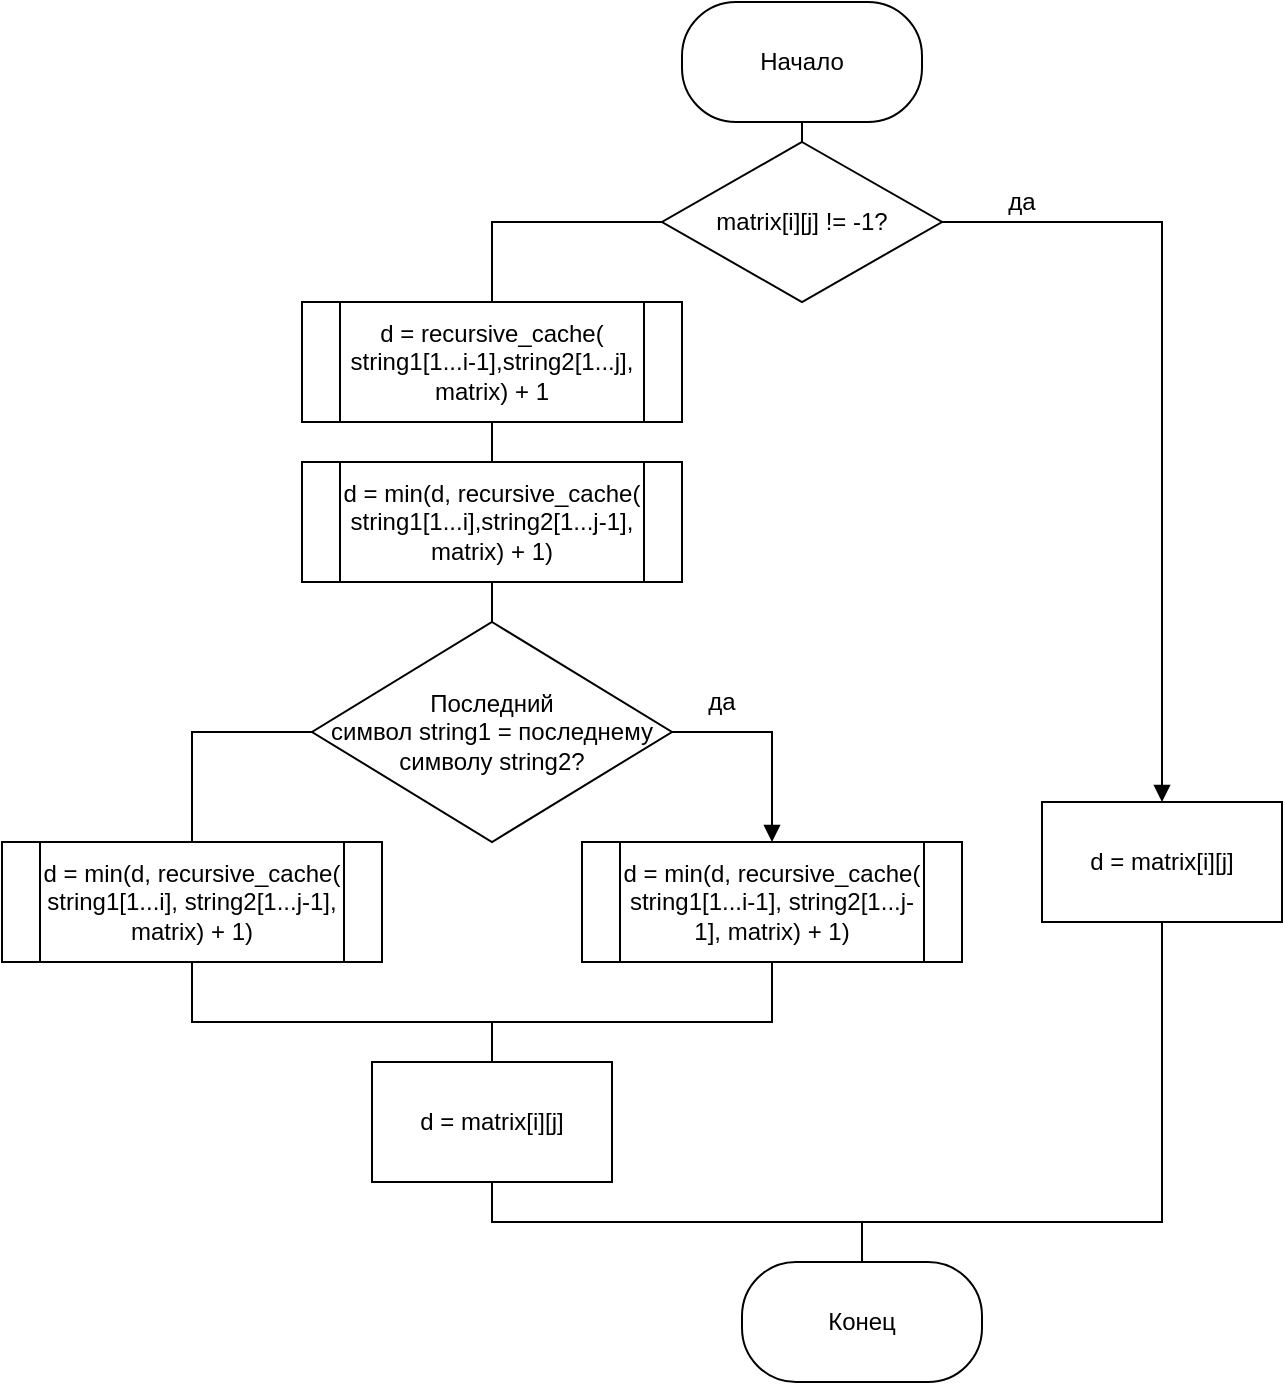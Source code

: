 <mxfile version="15.4.0" type="device"><diagram id="e0RKBa-XgbyKDgTmlmEz" name="Страница 1"><mxGraphModel dx="768" dy="474" grid="1" gridSize="10" guides="1" tooltips="1" connect="1" arrows="1" fold="1" page="1" pageScale="1" pageWidth="827" pageHeight="1169" math="0" shadow="0"><root><mxCell id="0"/><mxCell id="1" parent="0"/><mxCell id="NCy81QL5KHcNpbtwUINV-7" value="" style="edgeStyle=orthogonalEdgeStyle;rounded=0;orthogonalLoop=1;jettySize=auto;html=1;endArrow=none;endFill=0;" parent="1" source="NCy81QL5KHcNpbtwUINV-1" target="NCy81QL5KHcNpbtwUINV-4" edge="1"><mxGeometry relative="1" as="geometry"/></mxCell><mxCell id="NCy81QL5KHcNpbtwUINV-1" value="Начало" style="rounded=1;whiteSpace=wrap;html=1;arcSize=45;" parent="1" vertex="1"><mxGeometry x="360" y="40" width="120" height="60" as="geometry"/></mxCell><mxCell id="NCy81QL5KHcNpbtwUINV-3" value="Конец" style="rounded=1;whiteSpace=wrap;html=1;arcSize=45;" parent="1" vertex="1"><mxGeometry x="390" y="670" width="120" height="60" as="geometry"/></mxCell><mxCell id="NCy81QL5KHcNpbtwUINV-8" style="edgeStyle=orthogonalEdgeStyle;rounded=0;orthogonalLoop=1;jettySize=auto;html=1;exitX=0;exitY=0.5;exitDx=0;exitDy=0;entryX=0.5;entryY=0;entryDx=0;entryDy=0;endArrow=none;endFill=0;" parent="1" source="NCy81QL5KHcNpbtwUINV-4" target="NCy81QL5KHcNpbtwUINV-17" edge="1"><mxGeometry relative="1" as="geometry"><mxPoint x="280" y="190" as="targetPoint"/></mxGeometry></mxCell><mxCell id="NCy81QL5KHcNpbtwUINV-10" style="edgeStyle=orthogonalEdgeStyle;rounded=0;orthogonalLoop=1;jettySize=auto;html=1;exitX=1;exitY=0.5;exitDx=0;exitDy=0;entryX=0.5;entryY=0;entryDx=0;entryDy=0;endArrow=block;endFill=1;" parent="1" source="NCy81QL5KHcNpbtwUINV-4" target="NCy81QL5KHcNpbtwUINV-9" edge="1"><mxGeometry relative="1" as="geometry"/></mxCell><mxCell id="NCy81QL5KHcNpbtwUINV-4" value="matrix[i][j] != -1?" style="rhombus;whiteSpace=wrap;html=1;rounded=0;" parent="1" vertex="1"><mxGeometry x="350" y="110" width="140" height="80" as="geometry"/></mxCell><mxCell id="NCy81QL5KHcNpbtwUINV-6" style="edgeStyle=orthogonalEdgeStyle;rounded=0;orthogonalLoop=1;jettySize=auto;html=1;exitX=0.5;exitY=1;exitDx=0;exitDy=0;" parent="1" source="NCy81QL5KHcNpbtwUINV-1" target="NCy81QL5KHcNpbtwUINV-1" edge="1"><mxGeometry relative="1" as="geometry"/></mxCell><mxCell id="NCy81QL5KHcNpbtwUINV-33" style="edgeStyle=orthogonalEdgeStyle;rounded=0;orthogonalLoop=1;jettySize=auto;html=1;exitX=0.5;exitY=1;exitDx=0;exitDy=0;entryX=0.5;entryY=0;entryDx=0;entryDy=0;endArrow=none;endFill=0;" parent="1" source="NCy81QL5KHcNpbtwUINV-9" target="NCy81QL5KHcNpbtwUINV-3" edge="1"><mxGeometry relative="1" as="geometry"><Array as="points"><mxPoint x="600" y="650"/><mxPoint x="450" y="650"/></Array></mxGeometry></mxCell><mxCell id="NCy81QL5KHcNpbtwUINV-9" value="d = matrix[i][j]" style="rounded=0;whiteSpace=wrap;html=1;" parent="1" vertex="1"><mxGeometry x="540" y="440" width="120" height="60" as="geometry"/></mxCell><mxCell id="NCy81QL5KHcNpbtwUINV-15" value="да" style="text;html=1;strokeColor=none;fillColor=none;align=center;verticalAlign=middle;whiteSpace=wrap;rounded=0;" parent="1" vertex="1"><mxGeometry x="500" y="130" width="60" height="20" as="geometry"/></mxCell><mxCell id="NCy81QL5KHcNpbtwUINV-20" style="edgeStyle=orthogonalEdgeStyle;rounded=0;orthogonalLoop=1;jettySize=auto;html=1;exitX=0.5;exitY=1;exitDx=0;exitDy=0;entryX=0.5;entryY=0;entryDx=0;entryDy=0;endArrow=none;endFill=0;" parent="1" source="NCy81QL5KHcNpbtwUINV-17" target="NCy81QL5KHcNpbtwUINV-18" edge="1"><mxGeometry relative="1" as="geometry"/></mxCell><mxCell id="NCy81QL5KHcNpbtwUINV-17" value="d = recursive_cache(&lt;br&gt;string1[1...i-1],string2[1...j],&lt;br&gt;matrix) + 1" style="shape=process;whiteSpace=wrap;html=1;backgroundOutline=1;rounded=0;" parent="1" vertex="1"><mxGeometry x="170" y="190" width="190" height="60" as="geometry"/></mxCell><mxCell id="NCy81QL5KHcNpbtwUINV-27" style="edgeStyle=orthogonalEdgeStyle;rounded=0;orthogonalLoop=1;jettySize=auto;html=1;exitX=0.5;exitY=1;exitDx=0;exitDy=0;entryX=0.5;entryY=0;entryDx=0;entryDy=0;endArrow=none;endFill=0;" parent="1" source="NCy81QL5KHcNpbtwUINV-18" target="NCy81QL5KHcNpbtwUINV-23" edge="1"><mxGeometry relative="1" as="geometry"/></mxCell><mxCell id="NCy81QL5KHcNpbtwUINV-18" value="d = min(d, recursive_cache(&lt;br&gt;string1[1...i],string2[1...j-1],&lt;br&gt;matrix) + 1)" style="shape=process;whiteSpace=wrap;html=1;backgroundOutline=1;rounded=0;" parent="1" vertex="1"><mxGeometry x="170" y="270" width="190" height="60" as="geometry"/></mxCell><mxCell id="NCy81QL5KHcNpbtwUINV-22" style="edgeStyle=orthogonalEdgeStyle;rounded=0;orthogonalLoop=1;jettySize=auto;html=1;exitX=0;exitY=0.5;exitDx=0;exitDy=0;entryX=0.5;entryY=0;entryDx=0;entryDy=0;endArrow=none;endFill=0;" parent="1" source="NCy81QL5KHcNpbtwUINV-23" target="NCy81QL5KHcNpbtwUINV-24" edge="1"><mxGeometry relative="1" as="geometry"/></mxCell><mxCell id="NCy81QL5KHcNpbtwUINV-31" style="edgeStyle=orthogonalEdgeStyle;rounded=0;orthogonalLoop=1;jettySize=auto;html=1;exitX=1;exitY=0.5;exitDx=0;exitDy=0;entryX=0.5;entryY=0;entryDx=0;entryDy=0;endArrow=block;endFill=1;" parent="1" source="NCy81QL5KHcNpbtwUINV-23" target="NCy81QL5KHcNpbtwUINV-28" edge="1"><mxGeometry relative="1" as="geometry"/></mxCell><mxCell id="NCy81QL5KHcNpbtwUINV-23" value="Последний &lt;br&gt;символ string1 = последнему символу string2?" style="rhombus;whiteSpace=wrap;html=1;rounded=0;" parent="1" vertex="1"><mxGeometry x="175" y="350" width="180" height="110" as="geometry"/></mxCell><mxCell id="NCy81QL5KHcNpbtwUINV-24" value="d = min(d, recursive_cache(&lt;br&gt;string1[1...i], string2[1...j-1], matrix) + 1)" style="shape=process;whiteSpace=wrap;html=1;backgroundOutline=1;rounded=0;" parent="1" vertex="1"><mxGeometry x="20" y="460" width="190" height="60" as="geometry"/></mxCell><mxCell id="NCy81QL5KHcNpbtwUINV-26" value="да" style="text;html=1;strokeColor=none;fillColor=none;align=center;verticalAlign=middle;whiteSpace=wrap;rounded=0;" parent="1" vertex="1"><mxGeometry x="350" y="380" width="60" height="20" as="geometry"/></mxCell><mxCell id="NCy81QL5KHcNpbtwUINV-28" value="d = min(d, recursive_cache(&lt;br&gt;string1[1...i-1], string2[1...j-1], matrix) + 1)" style="shape=process;whiteSpace=wrap;html=1;backgroundOutline=1;rounded=0;" parent="1" vertex="1"><mxGeometry x="310" y="460" width="190" height="60" as="geometry"/></mxCell><mxCell id="NCy81QL5KHcNpbtwUINV-52" value="" style="endArrow=none;html=1;rounded=0;edgeStyle=orthogonalEdgeStyle;entryX=0.5;entryY=1;entryDx=0;entryDy=0;exitX=0.5;exitY=1;exitDx=0;exitDy=0;" parent="1" source="NCy81QL5KHcNpbtwUINV-28" target="NCy81QL5KHcNpbtwUINV-24" edge="1"><mxGeometry width="50" height="50" relative="1" as="geometry"><mxPoint x="175" y="605" as="sourcePoint"/><mxPoint x="65" y="565" as="targetPoint"/><Array as="points"><mxPoint x="405" y="550"/><mxPoint x="115" y="550"/></Array></mxGeometry></mxCell><mxCell id="NCy81QL5KHcNpbtwUINV-54" value="" style="endArrow=none;html=1;rounded=0;edgeStyle=orthogonalEdgeStyle;entryX=0.5;entryY=0;entryDx=0;entryDy=0;exitX=0.5;exitY=1;exitDx=0;exitDy=0;" parent="1" source="B1qEYpobousUAKC0fnUA-1" target="NCy81QL5KHcNpbtwUINV-3" edge="1"><mxGeometry width="50" height="50" relative="1" as="geometry"><mxPoint x="290" y="670" as="sourcePoint"/><mxPoint x="340" y="580" as="targetPoint"/><Array as="points"><mxPoint x="265" y="650"/><mxPoint x="450" y="650"/></Array></mxGeometry></mxCell><mxCell id="B1qEYpobousUAKC0fnUA-3" style="edgeStyle=orthogonalEdgeStyle;rounded=0;orthogonalLoop=1;jettySize=auto;html=1;exitX=0.5;exitY=0;exitDx=0;exitDy=0;" parent="1" source="B1qEYpobousUAKC0fnUA-1" edge="1"><mxGeometry relative="1" as="geometry"><mxPoint x="265" y="580" as="targetPoint"/></mxGeometry></mxCell><mxCell id="B1qEYpobousUAKC0fnUA-1" value="d = matrix[i][j]" style="rounded=0;whiteSpace=wrap;html=1;" parent="1" vertex="1"><mxGeometry x="205" y="570" width="120" height="60" as="geometry"/></mxCell><mxCell id="B1qEYpobousUAKC0fnUA-4" value="" style="endArrow=none;html=1;rounded=0;edgeStyle=orthogonalEdgeStyle;exitX=0.5;exitY=0;exitDx=0;exitDy=0;" parent="1" source="B1qEYpobousUAKC0fnUA-1" edge="1"><mxGeometry width="50" height="50" relative="1" as="geometry"><mxPoint x="250" y="590" as="sourcePoint"/><mxPoint x="265" y="550" as="targetPoint"/></mxGeometry></mxCell></root></mxGraphModel></diagram></mxfile>